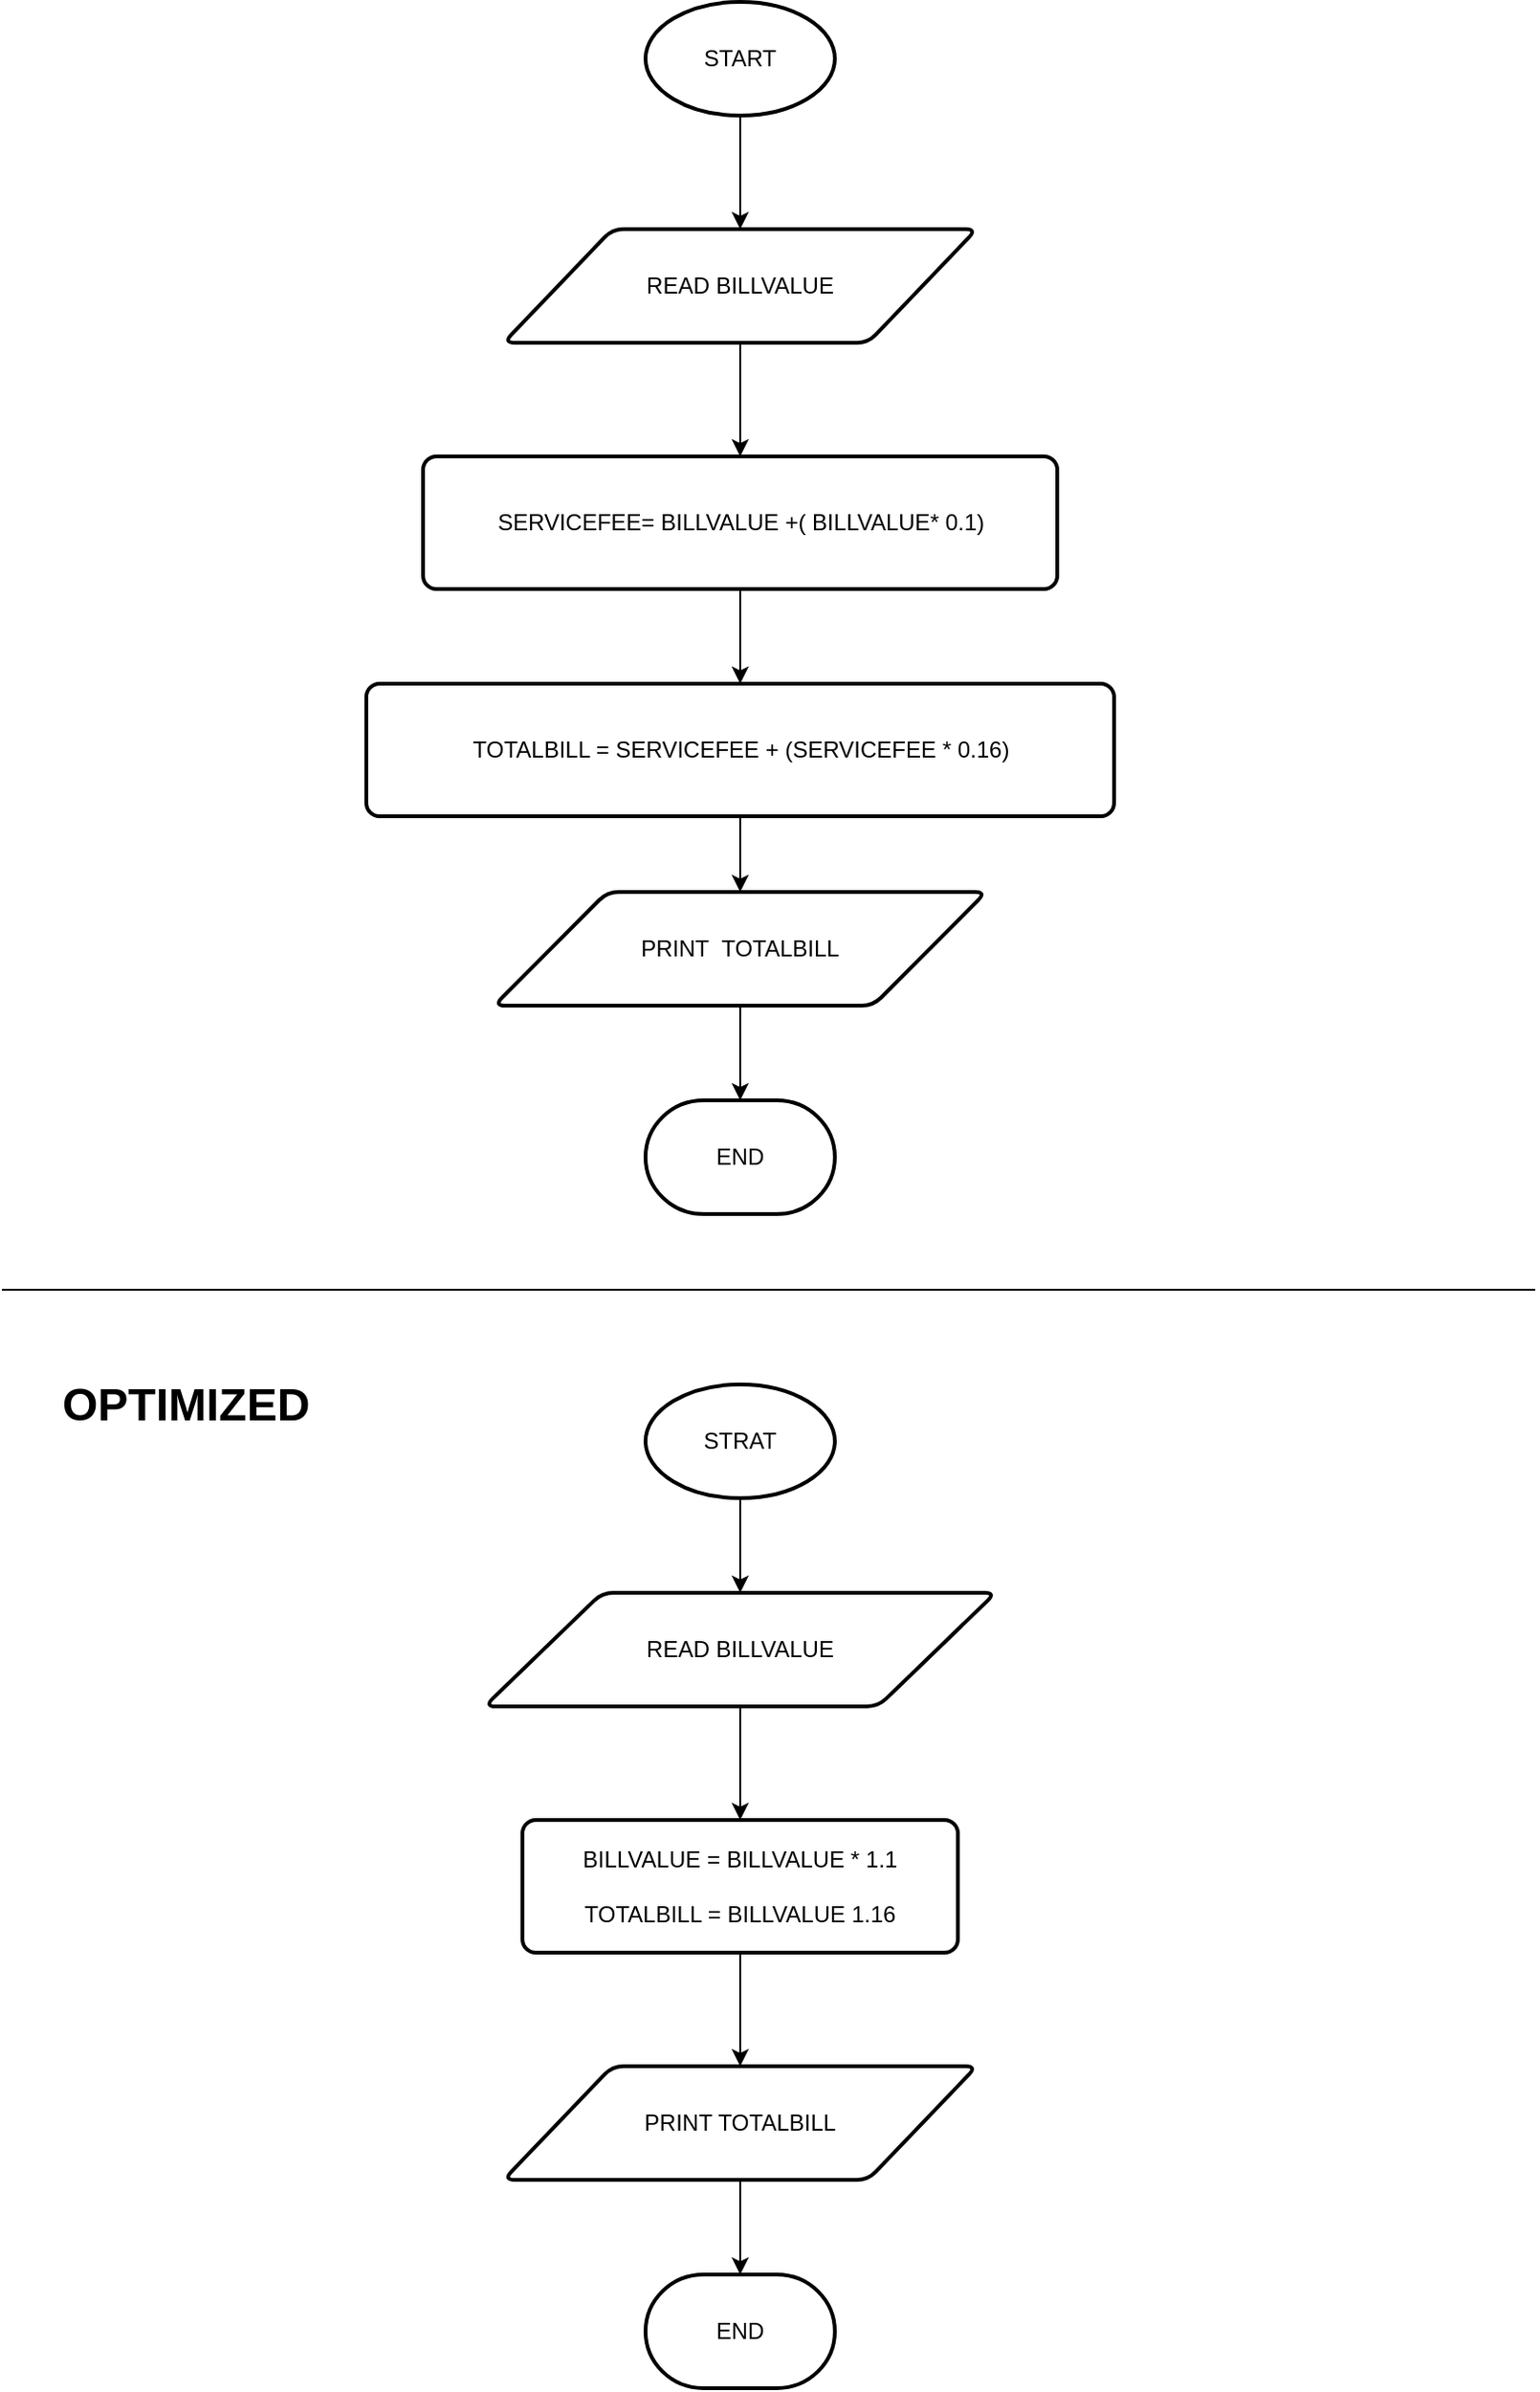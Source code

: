 <mxfile version="26.0.3">
  <diagram id="C5RBs43oDa-KdzZeNtuy" name="Page-1">
    <mxGraphModel dx="1290" dy="530" grid="1" gridSize="10" guides="1" tooltips="1" connect="1" arrows="1" fold="1" page="1" pageScale="1" pageWidth="827" pageHeight="1169" math="0" shadow="0">
      <root>
        <mxCell id="WIyWlLk6GJQsqaUBKTNV-0" />
        <mxCell id="WIyWlLk6GJQsqaUBKTNV-1" parent="WIyWlLk6GJQsqaUBKTNV-0" />
        <mxCell id="s78YzIpDpBnmM6S_5xIx-2" style="edgeStyle=orthogonalEdgeStyle;rounded=0;orthogonalLoop=1;jettySize=auto;html=1;exitX=0.5;exitY=1;exitDx=0;exitDy=0;exitPerimeter=0;entryX=0.5;entryY=0;entryDx=0;entryDy=0;" edge="1" parent="WIyWlLk6GJQsqaUBKTNV-1" source="s78YzIpDpBnmM6S_5xIx-0" target="s78YzIpDpBnmM6S_5xIx-1">
          <mxGeometry relative="1" as="geometry" />
        </mxCell>
        <mxCell id="s78YzIpDpBnmM6S_5xIx-0" value="START" style="strokeWidth=2;html=1;shape=mxgraph.flowchart.start_1;whiteSpace=wrap;" vertex="1" parent="WIyWlLk6GJQsqaUBKTNV-1">
          <mxGeometry x="350" y="40" width="100" height="60" as="geometry" />
        </mxCell>
        <mxCell id="s78YzIpDpBnmM6S_5xIx-4" style="edgeStyle=orthogonalEdgeStyle;rounded=0;orthogonalLoop=1;jettySize=auto;html=1;exitX=0.5;exitY=1;exitDx=0;exitDy=0;" edge="1" parent="WIyWlLk6GJQsqaUBKTNV-1" source="s78YzIpDpBnmM6S_5xIx-1" target="s78YzIpDpBnmM6S_5xIx-3">
          <mxGeometry relative="1" as="geometry" />
        </mxCell>
        <mxCell id="s78YzIpDpBnmM6S_5xIx-1" value="READ BILLVALUE" style="shape=parallelogram;html=1;strokeWidth=2;perimeter=parallelogramPerimeter;whiteSpace=wrap;rounded=1;arcSize=12;size=0.23;" vertex="1" parent="WIyWlLk6GJQsqaUBKTNV-1">
          <mxGeometry x="275" y="160" width="250" height="60" as="geometry" />
        </mxCell>
        <mxCell id="s78YzIpDpBnmM6S_5xIx-6" style="edgeStyle=orthogonalEdgeStyle;rounded=0;orthogonalLoop=1;jettySize=auto;html=1;exitX=0.5;exitY=1;exitDx=0;exitDy=0;" edge="1" parent="WIyWlLk6GJQsqaUBKTNV-1" source="s78YzIpDpBnmM6S_5xIx-3" target="s78YzIpDpBnmM6S_5xIx-5">
          <mxGeometry relative="1" as="geometry" />
        </mxCell>
        <mxCell id="s78YzIpDpBnmM6S_5xIx-3" value="SERVICEFEE= BILLVALUE +( BILLVALUE* 0.1)" style="rounded=1;whiteSpace=wrap;html=1;absoluteArcSize=1;arcSize=14;strokeWidth=2;" vertex="1" parent="WIyWlLk6GJQsqaUBKTNV-1">
          <mxGeometry x="232.5" y="280" width="335" height="70" as="geometry" />
        </mxCell>
        <mxCell id="s78YzIpDpBnmM6S_5xIx-8" style="edgeStyle=orthogonalEdgeStyle;rounded=0;orthogonalLoop=1;jettySize=auto;html=1;exitX=0.5;exitY=1;exitDx=0;exitDy=0;entryX=0.5;entryY=0;entryDx=0;entryDy=0;" edge="1" parent="WIyWlLk6GJQsqaUBKTNV-1" source="s78YzIpDpBnmM6S_5xIx-5" target="s78YzIpDpBnmM6S_5xIx-7">
          <mxGeometry relative="1" as="geometry" />
        </mxCell>
        <mxCell id="s78YzIpDpBnmM6S_5xIx-5" value="TOTALBILL = SERVICEFEE + (SERVICEFEE * 0.16)" style="rounded=1;whiteSpace=wrap;html=1;absoluteArcSize=1;arcSize=14;strokeWidth=2;" vertex="1" parent="WIyWlLk6GJQsqaUBKTNV-1">
          <mxGeometry x="202.5" y="400" width="395" height="70" as="geometry" />
        </mxCell>
        <mxCell id="s78YzIpDpBnmM6S_5xIx-10" style="edgeStyle=orthogonalEdgeStyle;rounded=0;orthogonalLoop=1;jettySize=auto;html=1;exitX=0.5;exitY=1;exitDx=0;exitDy=0;" edge="1" parent="WIyWlLk6GJQsqaUBKTNV-1" source="s78YzIpDpBnmM6S_5xIx-7" target="s78YzIpDpBnmM6S_5xIx-9">
          <mxGeometry relative="1" as="geometry" />
        </mxCell>
        <mxCell id="s78YzIpDpBnmM6S_5xIx-7" value="PRINT&amp;nbsp; TOTALBILL" style="shape=parallelogram;html=1;strokeWidth=2;perimeter=parallelogramPerimeter;whiteSpace=wrap;rounded=1;arcSize=12;size=0.23;" vertex="1" parent="WIyWlLk6GJQsqaUBKTNV-1">
          <mxGeometry x="270" y="510" width="260" height="60" as="geometry" />
        </mxCell>
        <mxCell id="s78YzIpDpBnmM6S_5xIx-9" value="END" style="strokeWidth=2;html=1;shape=mxgraph.flowchart.terminator;whiteSpace=wrap;" vertex="1" parent="WIyWlLk6GJQsqaUBKTNV-1">
          <mxGeometry x="350" y="620" width="100" height="60" as="geometry" />
        </mxCell>
        <mxCell id="s78YzIpDpBnmM6S_5xIx-11" value="" style="endArrow=none;html=1;rounded=0;" edge="1" parent="WIyWlLk6GJQsqaUBKTNV-1">
          <mxGeometry width="50" height="50" relative="1" as="geometry">
            <mxPoint x="10" y="720" as="sourcePoint" />
            <mxPoint x="820" y="720" as="targetPoint" />
          </mxGeometry>
        </mxCell>
        <mxCell id="s78YzIpDpBnmM6S_5xIx-12" value="&lt;h1 style=&quot;margin-top: 0px;&quot;&gt;OPTIMIZED&lt;/h1&gt;" style="text;html=1;whiteSpace=wrap;overflow=hidden;rounded=0;" vertex="1" parent="WIyWlLk6GJQsqaUBKTNV-1">
          <mxGeometry x="40" y="760" width="180" height="120" as="geometry" />
        </mxCell>
        <mxCell id="s78YzIpDpBnmM6S_5xIx-15" style="edgeStyle=orthogonalEdgeStyle;rounded=0;orthogonalLoop=1;jettySize=auto;html=1;exitX=0.5;exitY=1;exitDx=0;exitDy=0;exitPerimeter=0;entryX=0.5;entryY=0;entryDx=0;entryDy=0;" edge="1" parent="WIyWlLk6GJQsqaUBKTNV-1" source="s78YzIpDpBnmM6S_5xIx-13" target="s78YzIpDpBnmM6S_5xIx-14">
          <mxGeometry relative="1" as="geometry" />
        </mxCell>
        <mxCell id="s78YzIpDpBnmM6S_5xIx-13" value="STRAT" style="strokeWidth=2;html=1;shape=mxgraph.flowchart.start_1;whiteSpace=wrap;" vertex="1" parent="WIyWlLk6GJQsqaUBKTNV-1">
          <mxGeometry x="350" y="770" width="100" height="60" as="geometry" />
        </mxCell>
        <mxCell id="s78YzIpDpBnmM6S_5xIx-18" style="edgeStyle=orthogonalEdgeStyle;rounded=0;orthogonalLoop=1;jettySize=auto;html=1;exitX=0.5;exitY=1;exitDx=0;exitDy=0;entryX=0.5;entryY=0;entryDx=0;entryDy=0;" edge="1" parent="WIyWlLk6GJQsqaUBKTNV-1" source="s78YzIpDpBnmM6S_5xIx-14" target="s78YzIpDpBnmM6S_5xIx-17">
          <mxGeometry relative="1" as="geometry" />
        </mxCell>
        <mxCell id="s78YzIpDpBnmM6S_5xIx-14" value="READ BILLVALUE" style="shape=parallelogram;html=1;strokeWidth=2;perimeter=parallelogramPerimeter;whiteSpace=wrap;rounded=1;arcSize=12;size=0.23;" vertex="1" parent="WIyWlLk6GJQsqaUBKTNV-1">
          <mxGeometry x="265" y="880" width="270" height="60" as="geometry" />
        </mxCell>
        <mxCell id="s78YzIpDpBnmM6S_5xIx-20" style="edgeStyle=orthogonalEdgeStyle;rounded=0;orthogonalLoop=1;jettySize=auto;html=1;exitX=0.5;exitY=1;exitDx=0;exitDy=0;" edge="1" parent="WIyWlLk6GJQsqaUBKTNV-1" source="s78YzIpDpBnmM6S_5xIx-17">
          <mxGeometry relative="1" as="geometry">
            <mxPoint x="400" y="1130" as="targetPoint" />
          </mxGeometry>
        </mxCell>
        <mxCell id="s78YzIpDpBnmM6S_5xIx-17" value="BILLVALUE = BILLVALUE * 1.1&lt;div&gt;&lt;br&gt;&lt;/div&gt;&lt;div&gt;TOTALBILL = BILLVALUE 1.16&lt;/div&gt;" style="rounded=1;whiteSpace=wrap;html=1;absoluteArcSize=1;arcSize=14;strokeWidth=2;" vertex="1" parent="WIyWlLk6GJQsqaUBKTNV-1">
          <mxGeometry x="285" y="1000" width="230" height="70" as="geometry" />
        </mxCell>
        <mxCell id="s78YzIpDpBnmM6S_5xIx-23" style="edgeStyle=orthogonalEdgeStyle;rounded=0;orthogonalLoop=1;jettySize=auto;html=1;exitX=0.5;exitY=1;exitDx=0;exitDy=0;" edge="1" parent="WIyWlLk6GJQsqaUBKTNV-1" source="s78YzIpDpBnmM6S_5xIx-21" target="s78YzIpDpBnmM6S_5xIx-22">
          <mxGeometry relative="1" as="geometry" />
        </mxCell>
        <mxCell id="s78YzIpDpBnmM6S_5xIx-21" value="PRINT TOTALBILL" style="shape=parallelogram;html=1;strokeWidth=2;perimeter=parallelogramPerimeter;whiteSpace=wrap;rounded=1;arcSize=12;size=0.23;" vertex="1" parent="WIyWlLk6GJQsqaUBKTNV-1">
          <mxGeometry x="275" y="1130" width="250" height="60" as="geometry" />
        </mxCell>
        <mxCell id="s78YzIpDpBnmM6S_5xIx-22" value="END" style="strokeWidth=2;html=1;shape=mxgraph.flowchart.terminator;whiteSpace=wrap;" vertex="1" parent="WIyWlLk6GJQsqaUBKTNV-1">
          <mxGeometry x="350" y="1240" width="100" height="60" as="geometry" />
        </mxCell>
      </root>
    </mxGraphModel>
  </diagram>
</mxfile>

